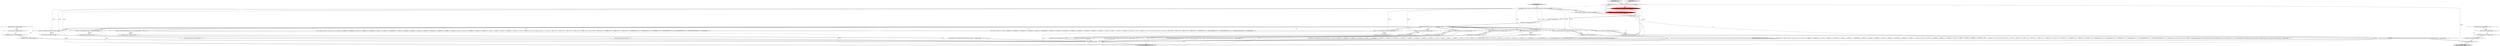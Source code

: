 digraph {
8 [style = filled, label = "enterOuterAlt(_localctx,1)@@@11@@@['1', '1', '1']", fillcolor = white, shape = ellipse image = "AAA0AAABBB1BBB"];
18 [style = filled, label = "_localctx = new SubqueryExpressionContext(_localctx)@@@118@@@['0', '0', '1']", fillcolor = white, shape = ellipse image = "AAA0AAABBB3BBB"];
36 [style = filled, label = "primaryExpression['0', '0', '1']", fillcolor = lightgray, shape = diamond image = "AAA0AAABBB3BBB"];
21 [style = filled, label = "{setState(577)match(T__0)setState(578)query()setState(579)match(T__1)}@@@120@@@['0', '0', '1']", fillcolor = white, shape = ellipse image = "AAA0AAABBB3BBB"];
38 [style = filled, label = "_localctx = new ConstantDefaultContext(_localctx)@@@44@@@['0', '0', '1']", fillcolor = white, shape = ellipse image = "AAA0AAABBB3BBB"];
54 [style = filled, label = "return _localctx@@@164@@@['0', '0', '1']", fillcolor = lightgray, shape = ellipse image = "AAA0AAABBB3BBB"];
9 [style = filled, label = "int _la@@@5@@@['1', '1', '1']", fillcolor = white, shape = ellipse image = "AAA0AAABBB1BBB"];
6 [style = filled, label = "_errHandler.reportError(this,re)@@@21@@@['1', '1', '0']", fillcolor = white, shape = ellipse image = "AAA0AAABBB1BBB"];
23 [style = filled, label = "{setState(552)constant()}@@@46@@@['0', '0', '1']", fillcolor = white, shape = ellipse image = "AAA0AAABBB3BBB"];
39 [style = filled, label = "_localctx = new DereferenceContext(_localctx)@@@136@@@['0', '0', '1']", fillcolor = white, shape = ellipse image = "AAA0AAABBB3BBB"];
52 [style = filled, label = "_localctx.exception = re@@@157@@@['0', '0', '1']", fillcolor = white, shape = ellipse image = "AAA0AAABBB3BBB"];
45 [style = filled, label = "{setState(557)_la = _input.LA(1)if ((((_la) & ~0x3f) == 0 && ((1L << _la) & ((1L << ANALYZE) | (1L << ANALYZED) | (1L << CATALOGS) | (1L << COLUMNS) | (1L << DEBUG) | (1L << EXECUTABLE) | (1L << EXPLAIN) | (1L << FORMAT) | (1L << FUNCTIONS) | (1L << GRAPHVIZ) | (1L << MAPPED) | (1L << OPTIMIZED) | (1L << PARSED) | (1L << PHYSICAL) | (1L << PLAN) | (1L << RLIKE) | (1L << QUERY) | (1L << SCHEMAS) | (1L << SHOW) | (1L << SYS) | (1L << TABLES))) != 0) || ((((_la - 64)) & ~0x3f) == 0 && ((1L << (_la - 64)) & ((1L << (TEXT - 64)) | (1L << (TYPE - 64)) | (1L << (TYPES - 64)) | (1L << (VERIFY - 64)) | (1L << (IDENTIFIER - 64)) | (1L << (DIGIT_IDENTIFIER - 64)) | (1L << (QUOTED_IDENTIFIER - 64)) | (1L << (BACKQUOTED_IDENTIFIER - 64)))) != 0)) {{setState(554)qualifiedName()setState(555)match(DOT)}}setState(559)match(ASTERISK)}@@@60@@@['0', '0', '1']", fillcolor = white, shape = ellipse image = "AAA0AAABBB3BBB"];
40 [style = filled, label = "_errHandler.recover(this,re)@@@159@@@['0', '0', '1']", fillcolor = white, shape = ellipse image = "AAA0AAABBB3BBB"];
5 [style = filled, label = "nonReserved['1', '0', '0']", fillcolor = lightgray, shape = diamond image = "AAA0AAABBB1BBB"];
20 [style = filled, label = "RecognitionException re@@@156@@@['0', '0', '1']", fillcolor = white, shape = diamond image = "AAA0AAABBB3BBB"];
17 [style = filled, label = "{setState(553)match(ASTERISK)}@@@53@@@['0', '0', '1']", fillcolor = white, shape = ellipse image = "AAA0AAABBB3BBB"];
50 [style = filled, label = "_localctx = new ExtractContext(_localctx)@@@27@@@['0', '0', '1']", fillcolor = white, shape = ellipse image = "AAA0AAABBB3BBB"];
41 [style = filled, label = "_errHandler.sync(this)@@@8@@@['0', '0', '1']", fillcolor = white, shape = ellipse image = "AAA0AAABBB3BBB"];
32 [style = filled, label = "_errHandler.reportError(this,re)@@@158@@@['0', '0', '1']", fillcolor = white, shape = ellipse image = "AAA0AAABBB3BBB"];
15 [style = filled, label = "(((_la) & ~0x3f) == 0 && ((1L << _la) & ((1L << T__0) | (1L << ALL) | (1L << ANALYZE) | (1L << ANALYZED) | (1L << CAST) | (1L << CATALOGS) | (1L << COLUMNS) | (1L << DEBUG) | (1L << DISTINCT) | (1L << EXECUTABLE) | (1L << EXISTS) | (1L << EXPLAIN) | (1L << EXTRACT) | (1L << FALSE) | (1L << FORMAT) | (1L << FUNCTIONS) | (1L << GRAPHVIZ) | (1L << MAPPED) | (1L << MATCH) | (1L << NOT) | (1L << NULL) | (1L << OPTIMIZED) | (1L << PARSED) | (1L << PHYSICAL) | (1L << PLAN) | (1L << RLIKE) | (1L << QUERY) | (1L << SCHEMAS) | (1L << SHOW) | (1L << SYS) | (1L << TABLES))) != 0) || ((((_la - 64)) & ~0x3f) == 0 && ((1L << (_la - 64)) & ((1L << (TEXT - 64)) | (1L << (TRUE - 64)) | (1L << (TYPE - 64)) | (1L << (TYPES - 64)) | (1L << (VERIFY - 64)) | (1L << (PLUS - 64)) | (1L << (MINUS - 64)) | (1L << (ASTERISK - 64)) | (1L << (PARAM - 64)) | (1L << (STRING - 64)) | (1L << (INTEGER_VALUE - 64)) | (1L << (DECIMAL_VALUE - 64)) | (1L << (IDENTIFIER - 64)) | (1L << (DIGIT_IDENTIFIER - 64)) | (1L << (QUOTED_IDENTIFIER - 64)) | (1L << (BACKQUOTED_IDENTIFIER - 64)))) != 0)@@@84@@@['0', '0', '1']", fillcolor = white, shape = diamond image = "AAA0AAABBB3BBB"];
53 [style = filled, label = "{exitRule()}@@@161@@@['0', '0', '1']", fillcolor = white, shape = ellipse image = "AAA0AAABBB3BBB"];
42 [style = filled, label = "{setState(560)identifier()setState(561)match(T__0)setState(573)_la = _input.LA(1)if ((((_la) & ~0x3f) == 0 && ((1L << _la) & ((1L << T__0) | (1L << ALL) | (1L << ANALYZE) | (1L << ANALYZED) | (1L << CAST) | (1L << CATALOGS) | (1L << COLUMNS) | (1L << DEBUG) | (1L << DISTINCT) | (1L << EXECUTABLE) | (1L << EXISTS) | (1L << EXPLAIN) | (1L << EXTRACT) | (1L << FALSE) | (1L << FORMAT) | (1L << FUNCTIONS) | (1L << GRAPHVIZ) | (1L << MAPPED) | (1L << MATCH) | (1L << NOT) | (1L << NULL) | (1L << OPTIMIZED) | (1L << PARSED) | (1L << PHYSICAL) | (1L << PLAN) | (1L << RLIKE) | (1L << QUERY) | (1L << SCHEMAS) | (1L << SHOW) | (1L << SYS) | (1L << TABLES))) != 0) || ((((_la - 64)) & ~0x3f) == 0 && ((1L << (_la - 64)) & ((1L << (TEXT - 64)) | (1L << (TRUE - 64)) | (1L << (TYPE - 64)) | (1L << (TYPES - 64)) | (1L << (VERIFY - 64)) | (1L << (PLUS - 64)) | (1L << (MINUS - 64)) | (1L << (ASTERISK - 64)) | (1L << (PARAM - 64)) | (1L << (STRING - 64)) | (1L << (INTEGER_VALUE - 64)) | (1L << (DECIMAL_VALUE - 64)) | (1L << (IDENTIFIER - 64)) | (1L << (DIGIT_IDENTIFIER - 64)) | (1L << (QUOTED_IDENTIFIER - 64)) | (1L << (BACKQUOTED_IDENTIFIER - 64)))) != 0)) {{setState(563)_la = _input.LA(1)if (_la == ALL || _la == DISTINCT) {{setState(562)setQuantifier()}}setState(565)expression()setState(570)_errHandler.sync(this)_la = _input.LA(1)while (_la == T__2) {{{setState(566)match(T__2)setState(567)expression()}}setState(572)_errHandler.sync(this)_la = _input.LA(1)}}}setState(575)match(T__1)}@@@77@@@['0', '0', '1']", fillcolor = white, shape = ellipse image = "AAA0AAABBB3BBB"];
12 [style = filled, label = "nonReserved['0', '1', '0']", fillcolor = lightgray, shape = diamond image = "AAA0AAABBB2BBB"];
14 [style = filled, label = "_localctx = new ParenthesizedExpressionContext(_localctx)@@@143@@@['0', '0', '1']", fillcolor = white, shape = ellipse image = "AAA0AAABBB3BBB"];
24 [style = filled, label = "enterOuterAlt(_localctx,5)@@@59@@@['0', '0', '1']", fillcolor = white, shape = ellipse image = "AAA0AAABBB3BBB"];
29 [style = filled, label = "getInterpreter().adaptivePredict(_input,83,_ctx)@@@9@@@['0', '0', '1']", fillcolor = white, shape = diamond image = "AAA0AAABBB3BBB"];
25 [style = filled, label = "PrimaryExpressionContext _localctx = new PrimaryExpressionContext(_ctx,getState())@@@3@@@['0', '0', '1']", fillcolor = white, shape = ellipse image = "AAA0AAABBB3BBB"];
16 [style = filled, label = "enterRule(_localctx,52,RULE_primaryExpression)@@@4@@@['0', '0', '1']", fillcolor = white, shape = ellipse image = "AAA0AAABBB3BBB"];
7 [style = filled, label = "RecognitionException re@@@19@@@['1', '1', '0']", fillcolor = white, shape = diamond image = "AAA0AAABBB1BBB"];
13 [style = filled, label = "enterRule(_localctx,92,RULE_nonReserved)@@@4@@@['0', '1', '0']", fillcolor = red, shape = ellipse image = "AAA1AAABBB2BBB"];
30 [style = filled, label = "enterOuterAlt(_localctx,4)@@@52@@@['0', '0', '1']", fillcolor = white, shape = ellipse image = "AAA0AAABBB3BBB"];
27 [style = filled, label = "{setState(581)identifier()}@@@131@@@['0', '0', '1']", fillcolor = white, shape = ellipse image = "AAA0AAABBB3BBB"];
31 [style = filled, label = "{setState(582)qualifiedName()}@@@138@@@['0', '0', '1']", fillcolor = white, shape = ellipse image = "AAA0AAABBB3BBB"];
46 [style = filled, label = "enterOuterAlt(_localctx,8)@@@130@@@['0', '0', '1']", fillcolor = white, shape = ellipse image = "AAA0AAABBB3BBB"];
44 [style = filled, label = "{setState(583)match(T__0)setState(584)expression()setState(585)match(T__1)}@@@145@@@['0', '0', '1']", fillcolor = white, shape = ellipse image = "AAA0AAABBB3BBB"];
49 [style = filled, label = "enterOuterAlt(_localctx,9)@@@137@@@['0', '0', '1']", fillcolor = white, shape = ellipse image = "AAA0AAABBB3BBB"];
33 [style = filled, label = "_localctx = new CastContext(_localctx)@@@10@@@['0', '0', '1']", fillcolor = white, shape = ellipse image = "AAA0AAABBB3BBB"];
2 [style = filled, label = "{exitRule()}@@@24@@@['1', '1', '0']", fillcolor = white, shape = ellipse image = "AAA0AAABBB1BBB"];
35 [style = filled, label = "{setState(545)match(EXTRACT)setState(546)match(T__0)setState(547)((ExtractContext)_localctx).field = identifier()setState(548)match(FROM)setState(549)valueExpression(0)setState(550)match(T__1)}@@@29@@@['0', '0', '1']", fillcolor = white, shape = ellipse image = "AAA0AAABBB3BBB"];
28 [style = filled, label = "_localctx = new StarContext(_localctx)@@@58@@@['0', '0', '1']", fillcolor = white, shape = ellipse image = "AAA0AAABBB3BBB"];
3 [style = filled, label = "enterRule(_localctx,76,RULE_nonReserved)@@@4@@@['1', '0', '0']", fillcolor = red, shape = ellipse image = "AAA1AAABBB1BBB"];
10 [style = filled, label = "return _localctx@@@27@@@['1', '1', '0']", fillcolor = lightgray, shape = ellipse image = "AAA0AAABBB1BBB"];
37 [style = filled, label = "enterOuterAlt(_localctx,7)@@@119@@@['0', '0', '1']", fillcolor = white, shape = ellipse image = "AAA0AAABBB3BBB"];
0 [style = filled, label = "_errHandler.recover(this,re)@@@22@@@['1', '1', '0']", fillcolor = white, shape = ellipse image = "AAA0AAABBB1BBB"];
19 [style = filled, label = "_localctx = new ColumnReferenceContext(_localctx)@@@129@@@['0', '0', '1']", fillcolor = white, shape = ellipse image = "AAA0AAABBB3BBB"];
34 [style = filled, label = "_localctx = new FunctionCallContext(_localctx)@@@75@@@['0', '0', '1']", fillcolor = white, shape = ellipse image = "AAA0AAABBB3BBB"];
51 [style = filled, label = "enterOuterAlt(_localctx,10)@@@144@@@['0', '0', '1']", fillcolor = white, shape = ellipse image = "AAA0AAABBB3BBB"];
1 [style = filled, label = "_localctx.exception = re@@@20@@@['1', '1', '0']", fillcolor = white, shape = ellipse image = "AAA0AAABBB1BBB"];
22 [style = filled, label = "(((_la) & ~0x3f) == 0 && ((1L << _la) & ((1L << ANALYZE) | (1L << ANALYZED) | (1L << CATALOGS) | (1L << COLUMNS) | (1L << DEBUG) | (1L << EXECUTABLE) | (1L << EXPLAIN) | (1L << FORMAT) | (1L << FUNCTIONS) | (1L << GRAPHVIZ) | (1L << MAPPED) | (1L << OPTIMIZED) | (1L << PARSED) | (1L << PHYSICAL) | (1L << PLAN) | (1L << RLIKE) | (1L << QUERY) | (1L << SCHEMAS) | (1L << SHOW) | (1L << SYS) | (1L << TABLES))) != 0) || ((((_la - 64)) & ~0x3f) == 0 && ((1L << (_la - 64)) & ((1L << (TEXT - 64)) | (1L << (TYPE - 64)) | (1L << (TYPES - 64)) | (1L << (VERIFY - 64)) | (1L << (IDENTIFIER - 64)) | (1L << (DIGIT_IDENTIFIER - 64)) | (1L << (QUOTED_IDENTIFIER - 64)) | (1L << (BACKQUOTED_IDENTIFIER - 64)))) != 0)@@@63@@@['0', '0', '1']", fillcolor = white, shape = diamond image = "AAA0AAABBB3BBB"];
48 [style = filled, label = "enterOuterAlt(_localctx,3)@@@45@@@['0', '0', '1']", fillcolor = white, shape = ellipse image = "AAA0AAABBB3BBB"];
26 [style = filled, label = "setState(587)@@@7@@@['0', '0', '1']", fillcolor = white, shape = ellipse image = "AAA0AAABBB3BBB"];
55 [style = filled, label = "enterOuterAlt(_localctx,6)@@@76@@@['0', '0', '1']", fillcolor = white, shape = ellipse image = "AAA0AAABBB3BBB"];
47 [style = filled, label = "enterOuterAlt(_localctx,2)@@@28@@@['0', '0', '1']", fillcolor = white, shape = ellipse image = "AAA0AAABBB3BBB"];
11 [style = filled, label = "NonReservedContext _localctx = new NonReservedContext(_ctx,getState())@@@3@@@['1', '1', '0']", fillcolor = white, shape = ellipse image = "AAA0AAABBB1BBB"];
43 [style = filled, label = "_localctx = new StarContext(_localctx)@@@51@@@['0', '0', '1']", fillcolor = white, shape = ellipse image = "AAA0AAABBB3BBB"];
4 [style = filled, label = "{setState(538)match(CAST)setState(539)match(T__0)setState(540)expression()setState(541)match(AS)setState(542)dataType()setState(543)match(T__1)}@@@12@@@['1', '1', '1']", fillcolor = white, shape = ellipse image = "AAA0AAABBB1BBB"];
29->43 [style = dotted, label="true"];
25->38 [style = solid, label="_localctx"];
4->53 [style = bold, label=""];
29->48 [style = dotted, label="true"];
29->49 [style = dotted, label="true"];
50->47 [style = solid, label="_localctx"];
29->34 [style = bold, label=""];
53->54 [style = bold, label=""];
44->53 [style = bold, label=""];
20->40 [style = dotted, label="true"];
14->54 [style = solid, label="_localctx"];
11->8 [style = solid, label="_localctx"];
29->18 [style = bold, label=""];
11->10 [style = solid, label="_localctx"];
29->8 [style = dotted, label="true"];
9->26 [style = bold, label=""];
17->53 [style = bold, label=""];
34->55 [style = solid, label="_localctx"];
29->14 [style = dotted, label="true"];
19->54 [style = solid, label="_localctx"];
11->13 [style = bold, label=""];
39->49 [style = bold, label=""];
29->14 [style = bold, label=""];
29->43 [style = bold, label=""];
43->54 [style = solid, label="_localctx"];
25->50 [style = solid, label="_localctx"];
8->4 [style = bold, label=""];
7->1 [style = dotted, label="true"];
16->9 [style = bold, label=""];
19->46 [style = solid, label="_localctx"];
7->6 [style = dotted, label="true"];
29->18 [style = dotted, label="true"];
7->1 [style = bold, label=""];
9->42 [style = solid, label="_la"];
29->55 [style = dotted, label="true"];
11->3 [style = solid, label="_localctx"];
11->13 [style = solid, label="_localctx"];
29->39 [style = bold, label=""];
27->53 [style = bold, label=""];
12->11 [style = bold, label=""];
37->21 [style = bold, label=""];
51->44 [style = bold, label=""];
25->39 [style = solid, label="_localctx"];
25->34 [style = solid, label="_localctx"];
4->2 [style = bold, label=""];
20->52 [style = bold, label=""];
9->8 [style = bold, label=""];
36->25 [style = bold, label=""];
38->54 [style = solid, label="_localctx"];
49->31 [style = bold, label=""];
25->28 [style = solid, label="_localctx"];
39->54 [style = solid, label="_localctx"];
31->53 [style = bold, label=""];
29->50 [style = dotted, label="true"];
28->24 [style = bold, label=""];
29->38 [style = bold, label=""];
5->11 [style = bold, label=""];
19->46 [style = bold, label=""];
33->54 [style = solid, label="_localctx"];
33->8 [style = bold, label=""];
29->19 [style = dotted, label="true"];
29->39 [style = dotted, label="true"];
18->37 [style = bold, label=""];
30->17 [style = bold, label=""];
40->53 [style = bold, label=""];
38->48 [style = solid, label="_localctx"];
29->34 [style = dotted, label="true"];
20->52 [style = dotted, label="true"];
34->54 [style = solid, label="_localctx"];
34->55 [style = bold, label=""];
45->53 [style = bold, label=""];
38->48 [style = bold, label=""];
2->10 [style = bold, label=""];
25->16 [style = bold, label=""];
55->42 [style = bold, label=""];
7->0 [style = dotted, label="true"];
3->13 [style = dashed, label="0"];
24->45 [style = bold, label=""];
33->8 [style = solid, label="_localctx"];
3->9 [style = bold, label=""];
29->22 [style = dotted, label="true"];
18->54 [style = solid, label="_localctx"];
26->41 [style = bold, label=""];
48->23 [style = bold, label=""];
1->6 [style = bold, label=""];
35->54 [style = solid, label="_localctx"];
14->51 [style = solid, label="_localctx"];
29->19 [style = bold, label=""];
29->28 [style = dotted, label="true"];
11->3 [style = bold, label=""];
29->50 [style = bold, label=""];
28->24 [style = solid, label="_localctx"];
32->40 [style = bold, label=""];
11->25 [style = dashed, label="0"];
13->9 [style = bold, label=""];
9->45 [style = solid, label="_la"];
39->49 [style = solid, label="_localctx"];
29->24 [style = dotted, label="true"];
29->51 [style = dotted, label="true"];
25->18 [style = solid, label="_localctx"];
43->30 [style = solid, label="_localctx"];
35->53 [style = bold, label=""];
25->14 [style = solid, label="_localctx"];
25->43 [style = solid, label="_localctx"];
41->29 [style = bold, label=""];
0->2 [style = bold, label=""];
14->51 [style = bold, label=""];
29->38 [style = dotted, label="true"];
6->0 [style = bold, label=""];
29->37 [style = dotted, label="true"];
29->15 [style = dotted, label="true"];
47->35 [style = bold, label=""];
43->30 [style = bold, label=""];
29->46 [style = dotted, label="true"];
29->28 [style = bold, label=""];
25->19 [style = solid, label="_localctx"];
29->33 [style = bold, label=""];
29->47 [style = dotted, label="true"];
52->32 [style = bold, label=""];
50->47 [style = bold, label=""];
46->27 [style = bold, label=""];
25->16 [style = solid, label="_localctx"];
29->30 [style = dotted, label="true"];
28->54 [style = solid, label="_localctx"];
23->53 [style = bold, label=""];
29->33 [style = dotted, label="true"];
25->33 [style = solid, label="_localctx"];
18->37 [style = solid, label="_localctx"];
20->32 [style = dotted, label="true"];
42->53 [style = bold, label=""];
3->16 [style = dashed, label="0"];
21->53 [style = bold, label=""];
}
